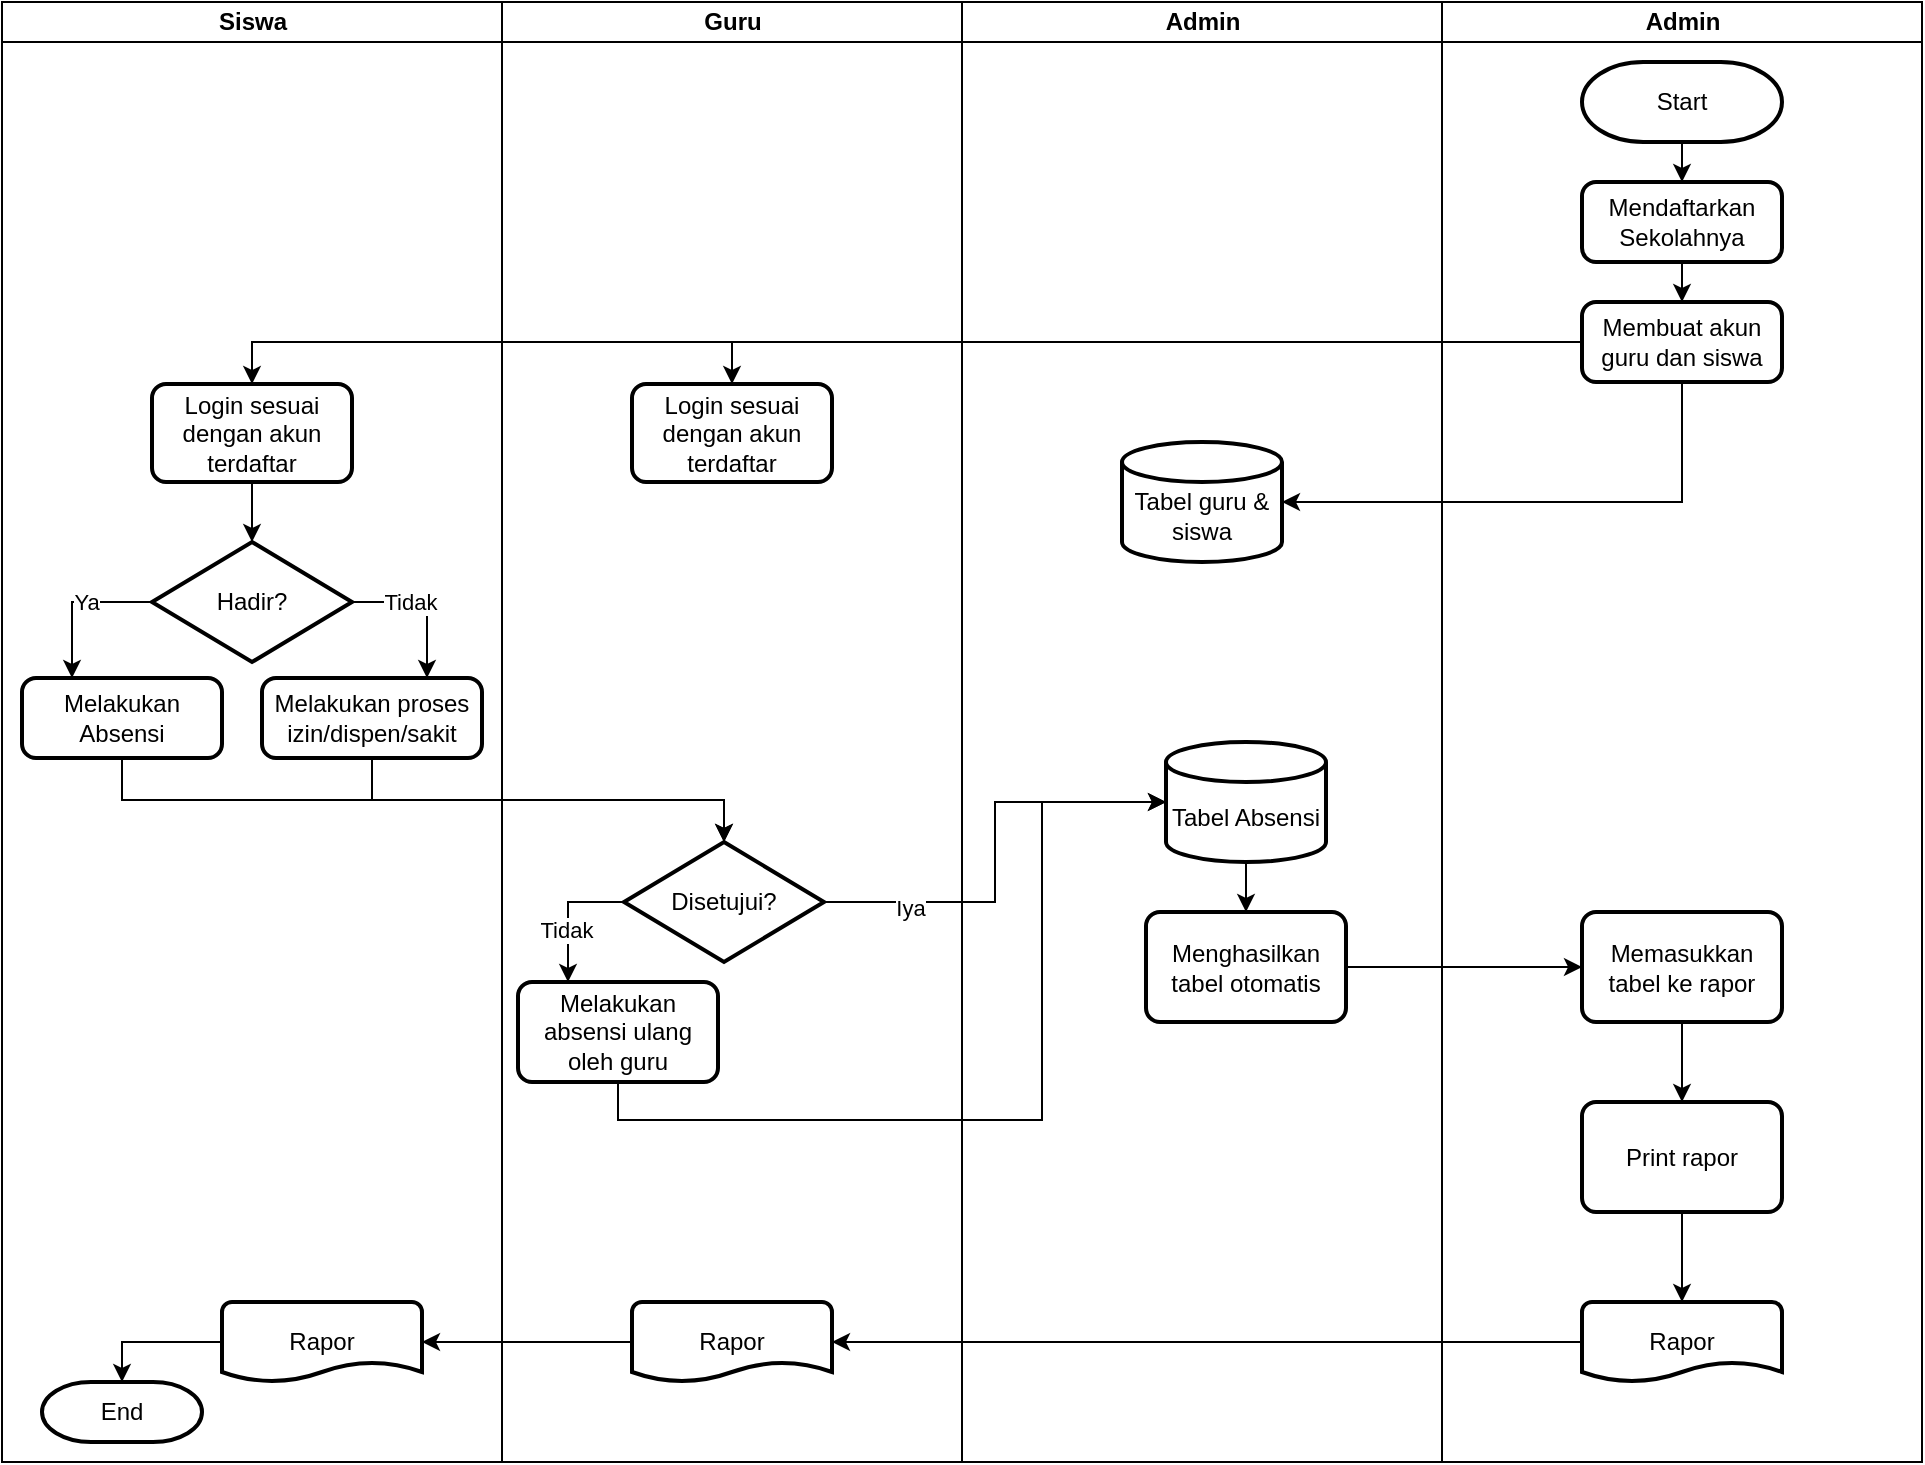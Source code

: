 <mxfile version="23.1.7" type="github">
  <diagram name="Page-1" id="74e2e168-ea6b-b213-b513-2b3c1d86103e">
    <mxGraphModel dx="-300" dy="395" grid="1" gridSize="10" guides="1" tooltips="1" connect="1" arrows="1" fold="1" page="1" pageScale="1" pageWidth="1100" pageHeight="850" background="none" math="0" shadow="0">
      <root>
        <mxCell id="0" />
        <mxCell id="1" parent="0" />
        <mxCell id="77e6c97f196da883-7" value="Admin" style="swimlane;html=1;startSize=20;" parent="1" vertex="1">
          <mxGeometry x="1900" y="30" width="240" height="730" as="geometry">
            <mxRectangle x="1890" y="30" width="80" height="30" as="alternateBounds" />
          </mxGeometry>
        </mxCell>
        <mxCell id="7A4QOMix8IsKC6ykgJV--6" style="edgeStyle=orthogonalEdgeStyle;rounded=0;orthogonalLoop=1;jettySize=auto;html=1;exitX=0.5;exitY=1;exitDx=0;exitDy=0;exitPerimeter=0;entryX=0.5;entryY=0;entryDx=0;entryDy=0;" parent="77e6c97f196da883-7" source="7A4QOMix8IsKC6ykgJV--3" target="7A4QOMix8IsKC6ykgJV--4" edge="1">
          <mxGeometry relative="1" as="geometry" />
        </mxCell>
        <mxCell id="7A4QOMix8IsKC6ykgJV--3" value="Start" style="strokeWidth=2;html=1;shape=mxgraph.flowchart.terminator;whiteSpace=wrap;" parent="77e6c97f196da883-7" vertex="1">
          <mxGeometry x="70" y="30" width="100" height="40" as="geometry" />
        </mxCell>
        <mxCell id="7A4QOMix8IsKC6ykgJV--7" style="edgeStyle=orthogonalEdgeStyle;rounded=0;orthogonalLoop=1;jettySize=auto;html=1;exitX=0.5;exitY=1;exitDx=0;exitDy=0;entryX=0.5;entryY=0;entryDx=0;entryDy=0;" parent="77e6c97f196da883-7" source="7A4QOMix8IsKC6ykgJV--4" target="7A4QOMix8IsKC6ykgJV--5" edge="1">
          <mxGeometry relative="1" as="geometry" />
        </mxCell>
        <mxCell id="7A4QOMix8IsKC6ykgJV--4" value="Mendaftarkan Sekolahnya" style="rounded=1;whiteSpace=wrap;html=1;absoluteArcSize=1;arcSize=14;strokeWidth=2;" parent="77e6c97f196da883-7" vertex="1">
          <mxGeometry x="70" y="90" width="100" height="40" as="geometry" />
        </mxCell>
        <mxCell id="7A4QOMix8IsKC6ykgJV--5" value="Membuat akun guru dan siswa" style="rounded=1;whiteSpace=wrap;html=1;absoluteArcSize=1;arcSize=14;strokeWidth=2;" parent="77e6c97f196da883-7" vertex="1">
          <mxGeometry x="70" y="150" width="100" height="40" as="geometry" />
        </mxCell>
        <mxCell id="XoOMnVHIhQ09C7rF9ds9-20" style="edgeStyle=orthogonalEdgeStyle;rounded=0;orthogonalLoop=1;jettySize=auto;html=1;" edge="1" parent="77e6c97f196da883-7" source="7A4QOMix8IsKC6ykgJV--41" target="XoOMnVHIhQ09C7rF9ds9-19">
          <mxGeometry relative="1" as="geometry" />
        </mxCell>
        <mxCell id="7A4QOMix8IsKC6ykgJV--41" value="Memasukkan tabel ke rapor" style="rounded=1;whiteSpace=wrap;html=1;absoluteArcSize=1;arcSize=14;strokeWidth=2;" parent="77e6c97f196da883-7" vertex="1">
          <mxGeometry x="70" y="455" width="100" height="55" as="geometry" />
        </mxCell>
        <mxCell id="7A4QOMix8IsKC6ykgJV--45" value="Rapor" style="strokeWidth=2;html=1;shape=mxgraph.flowchart.document2;whiteSpace=wrap;size=0.25;" parent="77e6c97f196da883-7" vertex="1">
          <mxGeometry x="70" y="650" width="100" height="40" as="geometry" />
        </mxCell>
        <mxCell id="XoOMnVHIhQ09C7rF9ds9-21" style="edgeStyle=orthogonalEdgeStyle;rounded=0;orthogonalLoop=1;jettySize=auto;html=1;" edge="1" parent="77e6c97f196da883-7" source="XoOMnVHIhQ09C7rF9ds9-19" target="7A4QOMix8IsKC6ykgJV--45">
          <mxGeometry relative="1" as="geometry" />
        </mxCell>
        <mxCell id="XoOMnVHIhQ09C7rF9ds9-19" value="Print rapor" style="rounded=1;whiteSpace=wrap;html=1;absoluteArcSize=1;arcSize=14;strokeWidth=2;" vertex="1" parent="77e6c97f196da883-7">
          <mxGeometry x="70" y="550" width="100" height="55" as="geometry" />
        </mxCell>
        <mxCell id="77e6c97f196da883-6" value="Guru" style="swimlane;html=1;startSize=20;" parent="1" vertex="1">
          <mxGeometry x="1430" y="30" width="230" height="730" as="geometry" />
        </mxCell>
        <mxCell id="7A4QOMix8IsKC6ykgJV--8" value="Login sesuai dengan akun terdaftar" style="rounded=1;whiteSpace=wrap;html=1;absoluteArcSize=1;arcSize=14;strokeWidth=2;" parent="77e6c97f196da883-6" vertex="1">
          <mxGeometry x="65" y="191" width="100" height="49" as="geometry" />
        </mxCell>
        <mxCell id="7A4QOMix8IsKC6ykgJV--32" style="edgeStyle=orthogonalEdgeStyle;rounded=0;orthogonalLoop=1;jettySize=auto;html=1;exitX=0;exitY=0.5;exitDx=0;exitDy=0;exitPerimeter=0;entryX=0.25;entryY=0;entryDx=0;entryDy=0;" parent="77e6c97f196da883-6" source="7A4QOMix8IsKC6ykgJV--23" target="7A4QOMix8IsKC6ykgJV--28" edge="1">
          <mxGeometry relative="1" as="geometry" />
        </mxCell>
        <mxCell id="7A4QOMix8IsKC6ykgJV--33" value="Tidak" style="edgeLabel;html=1;align=center;verticalAlign=middle;resizable=0;points=[];" parent="7A4QOMix8IsKC6ykgJV--32" vertex="1" connectable="0">
          <mxGeometry x="0.234" y="-1" relative="1" as="geometry">
            <mxPoint as="offset" />
          </mxGeometry>
        </mxCell>
        <mxCell id="7A4QOMix8IsKC6ykgJV--23" value="Disetujui?" style="strokeWidth=2;html=1;shape=mxgraph.flowchart.decision;whiteSpace=wrap;" parent="77e6c97f196da883-6" vertex="1">
          <mxGeometry x="61" y="420" width="100" height="60" as="geometry" />
        </mxCell>
        <mxCell id="7A4QOMix8IsKC6ykgJV--28" value="Melakukan absensi ulang oleh guru" style="rounded=1;whiteSpace=wrap;html=1;absoluteArcSize=1;arcSize=14;strokeWidth=2;" parent="77e6c97f196da883-6" vertex="1">
          <mxGeometry x="8" y="490" width="100" height="50" as="geometry" />
        </mxCell>
        <mxCell id="7A4QOMix8IsKC6ykgJV--46" value="Rapor" style="strokeWidth=2;html=1;shape=mxgraph.flowchart.document2;whiteSpace=wrap;size=0.25;" parent="77e6c97f196da883-6" vertex="1">
          <mxGeometry x="65" y="650" width="100" height="40" as="geometry" />
        </mxCell>
        <mxCell id="77e6c97f196da883-5" value="Siswa" style="swimlane;html=1;startSize=20;" parent="1" vertex="1">
          <mxGeometry x="1180" y="30" width="250" height="730" as="geometry" />
        </mxCell>
        <mxCell id="7A4QOMix8IsKC6ykgJV--9" value="Login sesuai dengan akun terdaftar" style="rounded=1;whiteSpace=wrap;html=1;absoluteArcSize=1;arcSize=14;strokeWidth=2;" parent="77e6c97f196da883-5" vertex="1">
          <mxGeometry x="75" y="191" width="100" height="49" as="geometry" />
        </mxCell>
        <mxCell id="7A4QOMix8IsKC6ykgJV--19" style="edgeStyle=orthogonalEdgeStyle;rounded=0;orthogonalLoop=1;jettySize=auto;html=1;exitX=1;exitY=0.5;exitDx=0;exitDy=0;exitPerimeter=0;entryX=0.75;entryY=0;entryDx=0;entryDy=0;" parent="77e6c97f196da883-5" source="7A4QOMix8IsKC6ykgJV--14" target="7A4QOMix8IsKC6ykgJV--18" edge="1">
          <mxGeometry relative="1" as="geometry">
            <mxPoint x="290" y="290" as="targetPoint" />
          </mxGeometry>
        </mxCell>
        <mxCell id="7A4QOMix8IsKC6ykgJV--22" value="Tidak" style="edgeLabel;html=1;align=center;verticalAlign=middle;resizable=0;points=[];" parent="7A4QOMix8IsKC6ykgJV--19" vertex="1" connectable="0">
          <mxGeometry x="-0.232" relative="1" as="geometry">
            <mxPoint as="offset" />
          </mxGeometry>
        </mxCell>
        <mxCell id="7A4QOMix8IsKC6ykgJV--20" style="edgeStyle=orthogonalEdgeStyle;rounded=0;orthogonalLoop=1;jettySize=auto;html=1;exitX=0;exitY=0.5;exitDx=0;exitDy=0;exitPerimeter=0;entryX=0.25;entryY=0;entryDx=0;entryDy=0;" parent="77e6c97f196da883-5" source="7A4QOMix8IsKC6ykgJV--14" target="7A4QOMix8IsKC6ykgJV--17" edge="1">
          <mxGeometry relative="1" as="geometry">
            <mxPoint x="-60" y="260" as="targetPoint" />
          </mxGeometry>
        </mxCell>
        <mxCell id="7A4QOMix8IsKC6ykgJV--21" value="Ya" style="edgeLabel;html=1;align=center;verticalAlign=middle;resizable=0;points=[];" parent="7A4QOMix8IsKC6ykgJV--20" vertex="1" connectable="0">
          <mxGeometry x="-0.151" relative="1" as="geometry">
            <mxPoint as="offset" />
          </mxGeometry>
        </mxCell>
        <mxCell id="7A4QOMix8IsKC6ykgJV--14" value="Hadir?" style="strokeWidth=2;html=1;shape=mxgraph.flowchart.decision;whiteSpace=wrap;" parent="77e6c97f196da883-5" vertex="1">
          <mxGeometry x="75" y="270" width="100" height="60" as="geometry" />
        </mxCell>
        <mxCell id="7A4QOMix8IsKC6ykgJV--15" style="edgeStyle=orthogonalEdgeStyle;rounded=0;orthogonalLoop=1;jettySize=auto;html=1;exitX=0.5;exitY=1;exitDx=0;exitDy=0;entryX=0.5;entryY=0;entryDx=0;entryDy=0;entryPerimeter=0;" parent="77e6c97f196da883-5" source="7A4QOMix8IsKC6ykgJV--9" target="7A4QOMix8IsKC6ykgJV--14" edge="1">
          <mxGeometry relative="1" as="geometry" />
        </mxCell>
        <mxCell id="7A4QOMix8IsKC6ykgJV--17" value="Melakukan Absensi" style="rounded=1;whiteSpace=wrap;html=1;absoluteArcSize=1;arcSize=14;strokeWidth=2;" parent="77e6c97f196da883-5" vertex="1">
          <mxGeometry x="10" y="338" width="100" height="40" as="geometry" />
        </mxCell>
        <mxCell id="7A4QOMix8IsKC6ykgJV--18" value="Melakukan proses izin/dispen/sakit" style="rounded=1;whiteSpace=wrap;html=1;absoluteArcSize=1;arcSize=14;strokeWidth=2;" parent="77e6c97f196da883-5" vertex="1">
          <mxGeometry x="130" y="338" width="110" height="40" as="geometry" />
        </mxCell>
        <mxCell id="7A4QOMix8IsKC6ykgJV--47" value="Rapor" style="strokeWidth=2;html=1;shape=mxgraph.flowchart.document2;whiteSpace=wrap;size=0.25;" parent="77e6c97f196da883-5" vertex="1">
          <mxGeometry x="110" y="650" width="100" height="40" as="geometry" />
        </mxCell>
        <mxCell id="7A4QOMix8IsKC6ykgJV--48" value="End" style="strokeWidth=2;html=1;shape=mxgraph.flowchart.terminator;whiteSpace=wrap;" parent="77e6c97f196da883-5" vertex="1">
          <mxGeometry x="20" y="690" width="80" height="30" as="geometry" />
        </mxCell>
        <mxCell id="7A4QOMix8IsKC6ykgJV--51" style="edgeStyle=orthogonalEdgeStyle;rounded=0;orthogonalLoop=1;jettySize=auto;html=1;exitX=0;exitY=0.5;exitDx=0;exitDy=0;exitPerimeter=0;entryX=0.5;entryY=0;entryDx=0;entryDy=0;entryPerimeter=0;" parent="77e6c97f196da883-5" source="7A4QOMix8IsKC6ykgJV--47" target="7A4QOMix8IsKC6ykgJV--48" edge="1">
          <mxGeometry relative="1" as="geometry" />
        </mxCell>
        <mxCell id="7A4QOMix8IsKC6ykgJV--10" style="edgeStyle=orthogonalEdgeStyle;rounded=0;orthogonalLoop=1;jettySize=auto;html=1;entryX=0.5;entryY=0;entryDx=0;entryDy=0;" parent="1" source="7A4QOMix8IsKC6ykgJV--5" target="7A4QOMix8IsKC6ykgJV--8" edge="1">
          <mxGeometry relative="1" as="geometry" />
        </mxCell>
        <mxCell id="7A4QOMix8IsKC6ykgJV--11" style="edgeStyle=orthogonalEdgeStyle;rounded=0;orthogonalLoop=1;jettySize=auto;html=1;" parent="1" source="7A4QOMix8IsKC6ykgJV--5" target="7A4QOMix8IsKC6ykgJV--9" edge="1">
          <mxGeometry relative="1" as="geometry">
            <mxPoint x="1530" y="200" as="targetPoint" />
          </mxGeometry>
        </mxCell>
        <mxCell id="7A4QOMix8IsKC6ykgJV--26" style="edgeStyle=orthogonalEdgeStyle;rounded=0;orthogonalLoop=1;jettySize=auto;html=1;exitX=0.5;exitY=1;exitDx=0;exitDy=0;entryX=0.5;entryY=0;entryDx=0;entryDy=0;entryPerimeter=0;" parent="1" source="7A4QOMix8IsKC6ykgJV--17" target="7A4QOMix8IsKC6ykgJV--23" edge="1">
          <mxGeometry relative="1" as="geometry" />
        </mxCell>
        <mxCell id="7A4QOMix8IsKC6ykgJV--27" style="edgeStyle=orthogonalEdgeStyle;rounded=0;orthogonalLoop=1;jettySize=auto;html=1;exitX=0.5;exitY=1;exitDx=0;exitDy=0;entryX=0.5;entryY=0;entryDx=0;entryDy=0;entryPerimeter=0;" parent="1" source="7A4QOMix8IsKC6ykgJV--18" target="7A4QOMix8IsKC6ykgJV--23" edge="1">
          <mxGeometry relative="1" as="geometry">
            <mxPoint x="1790" y="380" as="targetPoint" />
          </mxGeometry>
        </mxCell>
        <mxCell id="7A4QOMix8IsKC6ykgJV--49" style="edgeStyle=orthogonalEdgeStyle;rounded=0;orthogonalLoop=1;jettySize=auto;html=1;exitX=0;exitY=0.5;exitDx=0;exitDy=0;exitPerimeter=0;entryX=1;entryY=0.5;entryDx=0;entryDy=0;entryPerimeter=0;" parent="1" source="7A4QOMix8IsKC6ykgJV--45" target="7A4QOMix8IsKC6ykgJV--46" edge="1">
          <mxGeometry relative="1" as="geometry" />
        </mxCell>
        <mxCell id="7A4QOMix8IsKC6ykgJV--50" style="edgeStyle=orthogonalEdgeStyle;rounded=0;orthogonalLoop=1;jettySize=auto;html=1;exitX=0;exitY=0.5;exitDx=0;exitDy=0;exitPerimeter=0;entryX=1;entryY=0.5;entryDx=0;entryDy=0;entryPerimeter=0;" parent="1" source="7A4QOMix8IsKC6ykgJV--46" target="7A4QOMix8IsKC6ykgJV--47" edge="1">
          <mxGeometry relative="1" as="geometry" />
        </mxCell>
        <mxCell id="XoOMnVHIhQ09C7rF9ds9-1" value="Admin" style="swimlane;html=1;startSize=20;" vertex="1" parent="1">
          <mxGeometry x="1660" y="30" width="240" height="730" as="geometry">
            <mxRectangle x="1890" y="30" width="80" height="30" as="alternateBounds" />
          </mxGeometry>
        </mxCell>
        <mxCell id="XoOMnVHIhQ09C7rF9ds9-2" style="edgeStyle=orthogonalEdgeStyle;rounded=0;orthogonalLoop=1;jettySize=auto;html=1;exitX=0.5;exitY=1;exitDx=0;exitDy=0;exitPerimeter=0;entryX=0.5;entryY=0;entryDx=0;entryDy=0;" edge="1" parent="XoOMnVHIhQ09C7rF9ds9-1" target="XoOMnVHIhQ09C7rF9ds9-5">
          <mxGeometry relative="1" as="geometry">
            <mxPoint x="120" y="70" as="sourcePoint" />
          </mxGeometry>
        </mxCell>
        <mxCell id="XoOMnVHIhQ09C7rF9ds9-4" style="edgeStyle=orthogonalEdgeStyle;rounded=0;orthogonalLoop=1;jettySize=auto;html=1;exitX=0.5;exitY=1;exitDx=0;exitDy=0;entryX=0.5;entryY=0;entryDx=0;entryDy=0;" edge="1" parent="XoOMnVHIhQ09C7rF9ds9-1" target="XoOMnVHIhQ09C7rF9ds9-6">
          <mxGeometry relative="1" as="geometry">
            <mxPoint x="120" y="130" as="sourcePoint" />
          </mxGeometry>
        </mxCell>
        <mxCell id="XoOMnVHIhQ09C7rF9ds9-7" value="&lt;br&gt;Tabel guru &amp;amp; siswa" style="strokeWidth=2;html=1;shape=mxgraph.flowchart.database;whiteSpace=wrap;" vertex="1" parent="XoOMnVHIhQ09C7rF9ds9-1">
          <mxGeometry x="80" y="220" width="80" height="60" as="geometry" />
        </mxCell>
        <mxCell id="XoOMnVHIhQ09C7rF9ds9-9" style="edgeStyle=orthogonalEdgeStyle;rounded=0;orthogonalLoop=1;jettySize=auto;html=1;entryX=0.5;entryY=0;entryDx=0;entryDy=0;" edge="1" parent="XoOMnVHIhQ09C7rF9ds9-1" source="XoOMnVHIhQ09C7rF9ds9-10" target="XoOMnVHIhQ09C7rF9ds9-12">
          <mxGeometry relative="1" as="geometry" />
        </mxCell>
        <mxCell id="XoOMnVHIhQ09C7rF9ds9-10" value="&lt;br&gt;Tabel Absensi" style="strokeWidth=2;html=1;shape=mxgraph.flowchart.database;whiteSpace=wrap;" vertex="1" parent="XoOMnVHIhQ09C7rF9ds9-1">
          <mxGeometry x="102" y="370" width="80" height="60" as="geometry" />
        </mxCell>
        <mxCell id="XoOMnVHIhQ09C7rF9ds9-12" value="Menghasilkan tabel otomatis" style="rounded=1;whiteSpace=wrap;html=1;absoluteArcSize=1;arcSize=14;strokeWidth=2;" vertex="1" parent="XoOMnVHIhQ09C7rF9ds9-1">
          <mxGeometry x="92" y="455" width="100" height="55" as="geometry" />
        </mxCell>
        <mxCell id="7A4QOMix8IsKC6ykgJV--31" style="edgeStyle=orthogonalEdgeStyle;rounded=0;orthogonalLoop=1;jettySize=auto;html=1;exitX=0.5;exitY=1;exitDx=0;exitDy=0;entryX=1;entryY=0.5;entryDx=0;entryDy=0;entryPerimeter=0;" parent="1" source="7A4QOMix8IsKC6ykgJV--5" target="XoOMnVHIhQ09C7rF9ds9-7" edge="1">
          <mxGeometry relative="1" as="geometry">
            <mxPoint x="2020" y="250" as="targetPoint" />
          </mxGeometry>
        </mxCell>
        <mxCell id="7A4QOMix8IsKC6ykgJV--35" style="edgeStyle=orthogonalEdgeStyle;rounded=0;orthogonalLoop=1;jettySize=auto;html=1;exitX=0.5;exitY=1;exitDx=0;exitDy=0;" parent="1" source="7A4QOMix8IsKC6ykgJV--28" target="XoOMnVHIhQ09C7rF9ds9-10" edge="1">
          <mxGeometry relative="1" as="geometry">
            <mxPoint x="1609.0" y="609" as="targetPoint" />
            <Array as="points">
              <mxPoint x="1488" y="589" />
              <mxPoint x="1700" y="589" />
              <mxPoint x="1700" y="430" />
            </Array>
          </mxGeometry>
        </mxCell>
        <mxCell id="XoOMnVHIhQ09C7rF9ds9-17" style="edgeStyle=orthogonalEdgeStyle;rounded=0;orthogonalLoop=1;jettySize=auto;html=1;" edge="1" parent="1" source="7A4QOMix8IsKC6ykgJV--23" target="XoOMnVHIhQ09C7rF9ds9-10">
          <mxGeometry relative="1" as="geometry" />
        </mxCell>
        <mxCell id="XoOMnVHIhQ09C7rF9ds9-18" value="Iya" style="edgeLabel;html=1;align=center;verticalAlign=middle;resizable=0;points=[];" vertex="1" connectable="0" parent="XoOMnVHIhQ09C7rF9ds9-17">
          <mxGeometry x="-0.62" y="-3" relative="1" as="geometry">
            <mxPoint x="1" as="offset" />
          </mxGeometry>
        </mxCell>
        <mxCell id="XoOMnVHIhQ09C7rF9ds9-11" style="edgeStyle=orthogonalEdgeStyle;rounded=0;orthogonalLoop=1;jettySize=auto;html=1;entryX=0;entryY=0.5;entryDx=0;entryDy=0;" edge="1" parent="1" source="XoOMnVHIhQ09C7rF9ds9-12" target="7A4QOMix8IsKC6ykgJV--41">
          <mxGeometry relative="1" as="geometry">
            <mxPoint x="1802" y="565" as="targetPoint" />
          </mxGeometry>
        </mxCell>
      </root>
    </mxGraphModel>
  </diagram>
</mxfile>
